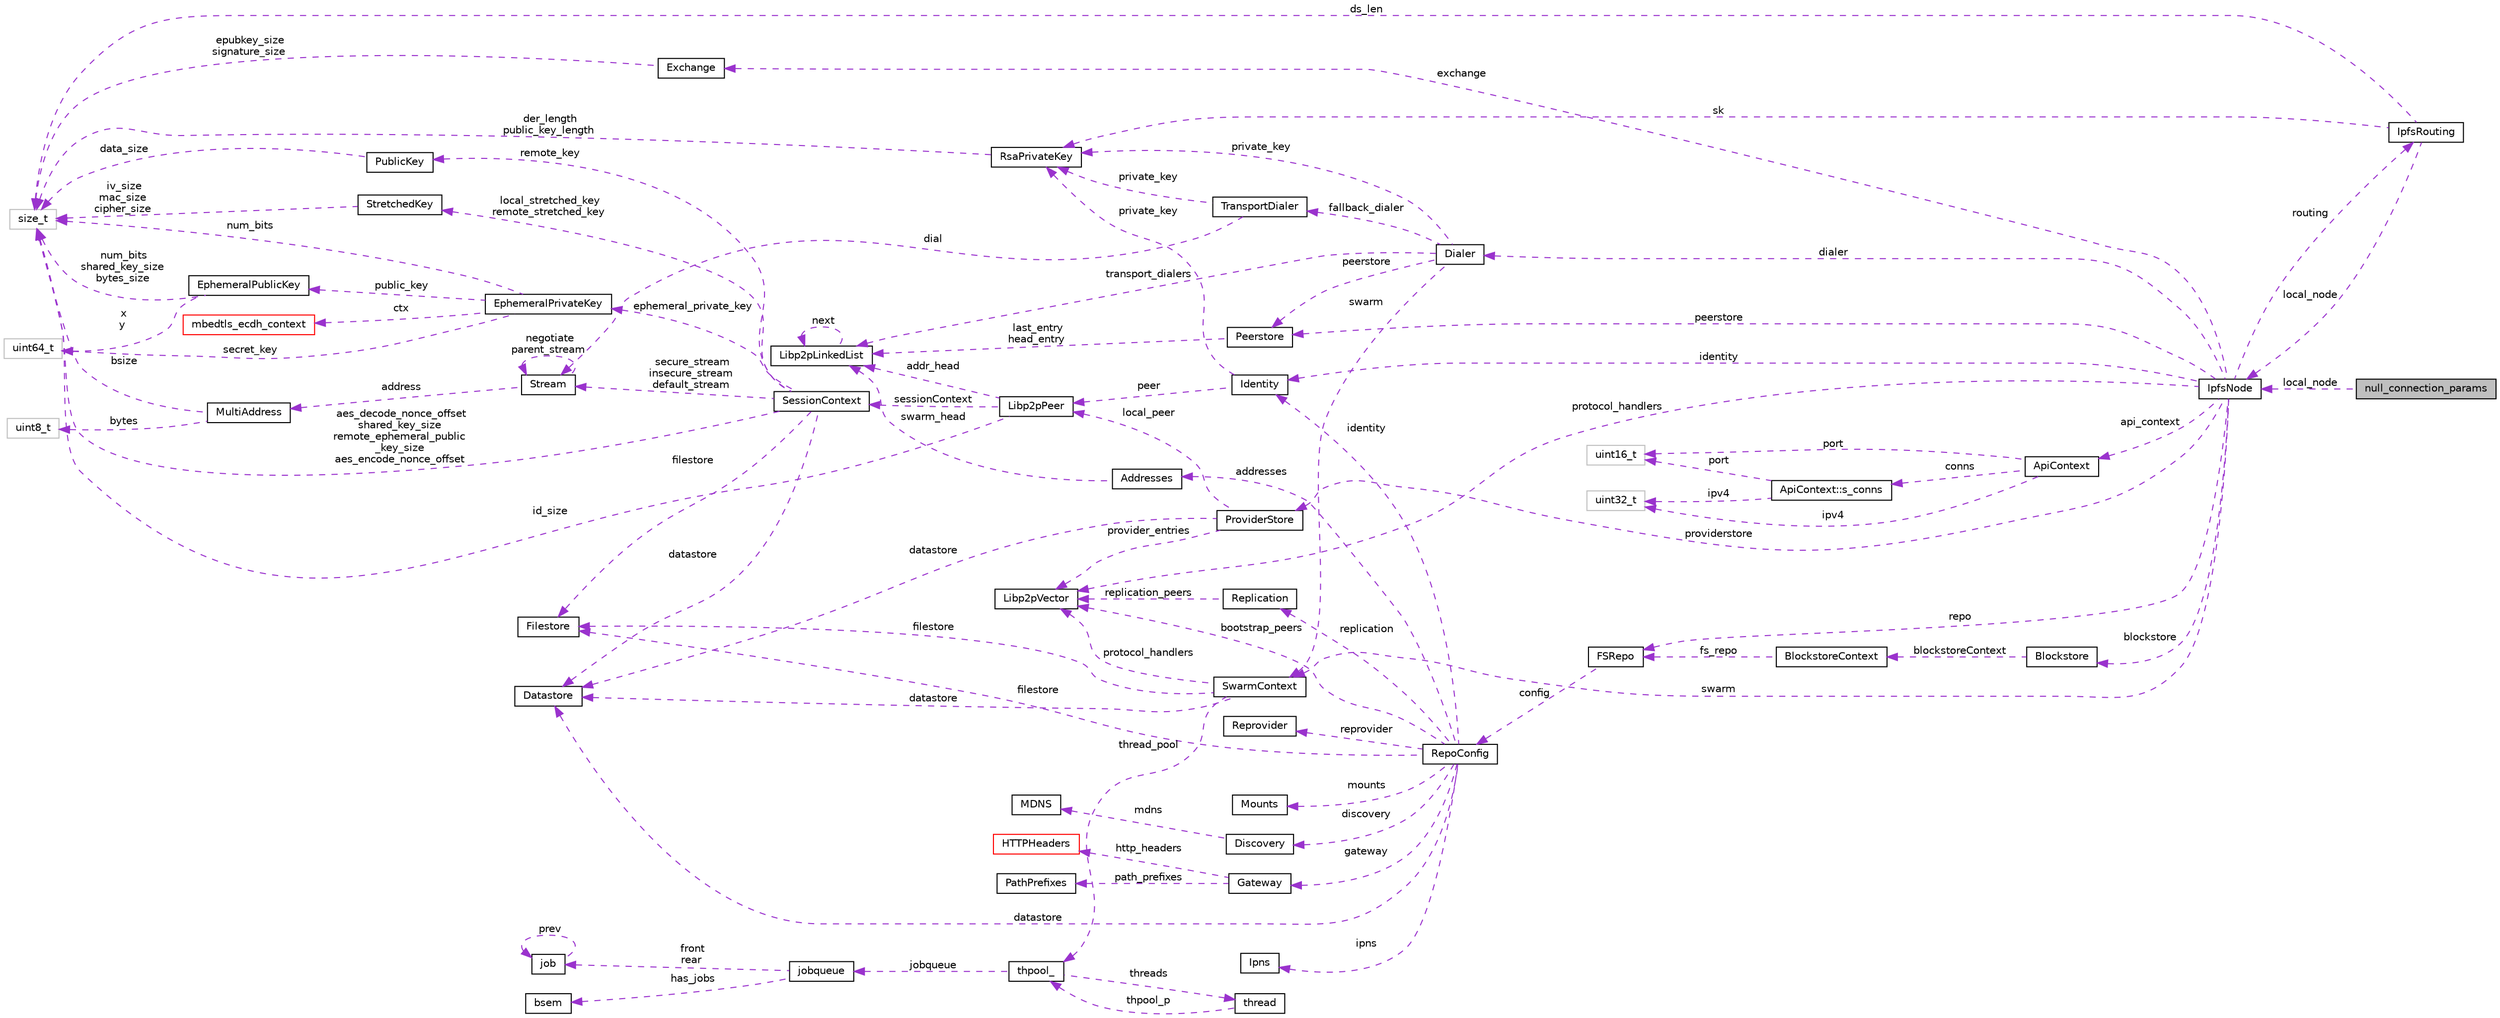 digraph "null_connection_params"
{
  edge [fontname="Helvetica",fontsize="10",labelfontname="Helvetica",labelfontsize="10"];
  node [fontname="Helvetica",fontsize="10",shape=record];
  rankdir="LR";
  Node1 [label="null_connection_params",height=0.2,width=0.4,color="black", fillcolor="grey75", style="filled", fontcolor="black"];
  Node2 -> Node1 [dir="back",color="darkorchid3",fontsize="10",style="dashed",label=" local_node" ,fontname="Helvetica"];
  Node2 [label="IpfsNode",height=0.2,width=0.4,color="black", fillcolor="white", style="filled",URL="$struct_ipfs_node.html"];
  Node3 -> Node2 [dir="back",color="darkorchid3",fontsize="10",style="dashed",label=" protocol_handlers" ,fontname="Helvetica"];
  Node3 [label="Libp2pVector",height=0.2,width=0.4,color="black", fillcolor="white", style="filled",URL="$struct_libp2p_vector.html"];
  Node4 -> Node2 [dir="back",color="darkorchid3",fontsize="10",style="dashed",label=" identity" ,fontname="Helvetica"];
  Node4 [label="Identity",height=0.2,width=0.4,color="black", fillcolor="white", style="filled",URL="$struct_identity.html"];
  Node5 -> Node4 [dir="back",color="darkorchid3",fontsize="10",style="dashed",label=" peer" ,fontname="Helvetica"];
  Node5 [label="Libp2pPeer",height=0.2,width=0.4,color="black", fillcolor="white", style="filled",URL="$struct_libp2p_peer.html"];
  Node6 -> Node5 [dir="back",color="darkorchid3",fontsize="10",style="dashed",label=" sessionContext" ,fontname="Helvetica"];
  Node6 [label="SessionContext",height=0.2,width=0.4,color="black", fillcolor="white", style="filled",URL="$struct_session_context.html"];
  Node7 -> Node6 [dir="back",color="darkorchid3",fontsize="10",style="dashed",label=" ephemeral_private_key" ,fontname="Helvetica"];
  Node7 [label="EphemeralPrivateKey",height=0.2,width=0.4,color="black", fillcolor="white", style="filled",URL="$struct_ephemeral_private_key.html"];
  Node8 -> Node7 [dir="back",color="darkorchid3",fontsize="10",style="dashed",label=" secret_key" ,fontname="Helvetica"];
  Node8 [label="uint64_t",height=0.2,width=0.4,color="grey75", fillcolor="white", style="filled"];
  Node9 -> Node7 [dir="back",color="darkorchid3",fontsize="10",style="dashed",label=" public_key" ,fontname="Helvetica"];
  Node9 [label="EphemeralPublicKey",height=0.2,width=0.4,color="black", fillcolor="white", style="filled",URL="$struct_ephemeral_public_key.html"];
  Node8 -> Node9 [dir="back",color="darkorchid3",fontsize="10",style="dashed",label=" x\ny" ,fontname="Helvetica"];
  Node10 -> Node9 [dir="back",color="darkorchid3",fontsize="10",style="dashed",label=" num_bits\nshared_key_size\nbytes_size" ,fontname="Helvetica"];
  Node10 [label="size_t",height=0.2,width=0.4,color="grey75", fillcolor="white", style="filled"];
  Node10 -> Node7 [dir="back",color="darkorchid3",fontsize="10",style="dashed",label=" num_bits" ,fontname="Helvetica"];
  Node11 -> Node7 [dir="back",color="darkorchid3",fontsize="10",style="dashed",label=" ctx" ,fontname="Helvetica"];
  Node11 [label="mbedtls_ecdh_context",height=0.2,width=0.4,color="red", fillcolor="white", style="filled",URL="$structmbedtls__ecdh__context.html",tooltip="ECDH context structure. "];
  Node16 -> Node6 [dir="back",color="darkorchid3",fontsize="10",style="dashed",label=" local_stretched_key\nremote_stretched_key" ,fontname="Helvetica"];
  Node16 [label="StretchedKey",height=0.2,width=0.4,color="black", fillcolor="white", style="filled",URL="$struct_stretched_key.html"];
  Node10 -> Node16 [dir="back",color="darkorchid3",fontsize="10",style="dashed",label=" iv_size\nmac_size\ncipher_size" ,fontname="Helvetica"];
  Node17 -> Node6 [dir="back",color="darkorchid3",fontsize="10",style="dashed",label=" remote_key" ,fontname="Helvetica"];
  Node17 [label="PublicKey",height=0.2,width=0.4,color="black", fillcolor="white", style="filled",URL="$struct_public_key.html"];
  Node10 -> Node17 [dir="back",color="darkorchid3",fontsize="10",style="dashed",label=" data_size" ,fontname="Helvetica"];
  Node18 -> Node6 [dir="back",color="darkorchid3",fontsize="10",style="dashed",label=" filestore" ,fontname="Helvetica"];
  Node18 [label="Filestore",height=0.2,width=0.4,color="black", fillcolor="white", style="filled",URL="$struct_filestore.html"];
  Node10 -> Node6 [dir="back",color="darkorchid3",fontsize="10",style="dashed",label=" aes_decode_nonce_offset\nshared_key_size\nremote_ephemeral_public\l_key_size\naes_encode_nonce_offset" ,fontname="Helvetica"];
  Node19 -> Node6 [dir="back",color="darkorchid3",fontsize="10",style="dashed",label=" datastore" ,fontname="Helvetica"];
  Node19 [label="Datastore",height=0.2,width=0.4,color="black", fillcolor="white", style="filled",URL="$struct_datastore.html"];
  Node20 -> Node6 [dir="back",color="darkorchid3",fontsize="10",style="dashed",label=" secure_stream\ninsecure_stream\ndefault_stream" ,fontname="Helvetica"];
  Node20 [label="Stream",height=0.2,width=0.4,color="black", fillcolor="white", style="filled",URL="$struct_stream.html"];
  Node21 -> Node20 [dir="back",color="darkorchid3",fontsize="10",style="dashed",label=" address" ,fontname="Helvetica"];
  Node21 [label="MultiAddress",height=0.2,width=0.4,color="black", fillcolor="white", style="filled",URL="$struct_multi_address.html"];
  Node22 -> Node21 [dir="back",color="darkorchid3",fontsize="10",style="dashed",label=" bytes" ,fontname="Helvetica"];
  Node22 [label="uint8_t",height=0.2,width=0.4,color="grey75", fillcolor="white", style="filled"];
  Node10 -> Node21 [dir="back",color="darkorchid3",fontsize="10",style="dashed",label=" bsize" ,fontname="Helvetica"];
  Node20 -> Node20 [dir="back",color="darkorchid3",fontsize="10",style="dashed",label=" negotiate\nparent_stream" ,fontname="Helvetica"];
  Node23 -> Node5 [dir="back",color="darkorchid3",fontsize="10",style="dashed",label=" addr_head" ,fontname="Helvetica"];
  Node23 [label="Libp2pLinkedList",height=0.2,width=0.4,color="black", fillcolor="white", style="filled",URL="$struct_libp2p_linked_list.html"];
  Node23 -> Node23 [dir="back",color="darkorchid3",fontsize="10",style="dashed",label=" next" ,fontname="Helvetica"];
  Node10 -> Node5 [dir="back",color="darkorchid3",fontsize="10",style="dashed",label=" id_size" ,fontname="Helvetica"];
  Node24 -> Node4 [dir="back",color="darkorchid3",fontsize="10",style="dashed",label=" private_key" ,fontname="Helvetica"];
  Node24 [label="RsaPrivateKey",height=0.2,width=0.4,color="black", fillcolor="white", style="filled",URL="$struct_rsa_private_key.html"];
  Node10 -> Node24 [dir="back",color="darkorchid3",fontsize="10",style="dashed",label=" der_length\npublic_key_length" ,fontname="Helvetica"];
  Node25 -> Node2 [dir="back",color="darkorchid3",fontsize="10",style="dashed",label=" routing" ,fontname="Helvetica"];
  Node25 [label="IpfsRouting",height=0.2,width=0.4,color="black", fillcolor="white", style="filled",URL="$struct_ipfs_routing.html"];
  Node2 -> Node25 [dir="back",color="darkorchid3",fontsize="10",style="dashed",label=" local_node" ,fontname="Helvetica"];
  Node24 -> Node25 [dir="back",color="darkorchid3",fontsize="10",style="dashed",label=" sk" ,fontname="Helvetica"];
  Node10 -> Node25 [dir="back",color="darkorchid3",fontsize="10",style="dashed",label=" ds_len" ,fontname="Helvetica"];
  Node26 -> Node2 [dir="back",color="darkorchid3",fontsize="10",style="dashed",label=" providerstore" ,fontname="Helvetica"];
  Node26 [label="ProviderStore",height=0.2,width=0.4,color="black", fillcolor="white", style="filled",URL="$struct_provider_store.html"];
  Node3 -> Node26 [dir="back",color="darkorchid3",fontsize="10",style="dashed",label=" provider_entries" ,fontname="Helvetica"];
  Node5 -> Node26 [dir="back",color="darkorchid3",fontsize="10",style="dashed",label=" local_peer" ,fontname="Helvetica"];
  Node19 -> Node26 [dir="back",color="darkorchid3",fontsize="10",style="dashed",label=" datastore" ,fontname="Helvetica"];
  Node27 -> Node2 [dir="back",color="darkorchid3",fontsize="10",style="dashed",label=" dialer" ,fontname="Helvetica"];
  Node27 [label="Dialer",height=0.2,width=0.4,color="black", fillcolor="white", style="filled",URL="$struct_dialer.html"];
  Node28 -> Node27 [dir="back",color="darkorchid3",fontsize="10",style="dashed",label=" fallback_dialer" ,fontname="Helvetica"];
  Node28 [label="TransportDialer",height=0.2,width=0.4,color="black", fillcolor="white", style="filled",URL="$struct_transport_dialer.html"];
  Node24 -> Node28 [dir="back",color="darkorchid3",fontsize="10",style="dashed",label=" private_key" ,fontname="Helvetica"];
  Node20 -> Node28 [dir="back",color="darkorchid3",fontsize="10",style="dashed",label=" dial" ,fontname="Helvetica"];
  Node23 -> Node27 [dir="back",color="darkorchid3",fontsize="10",style="dashed",label=" transport_dialers" ,fontname="Helvetica"];
  Node24 -> Node27 [dir="back",color="darkorchid3",fontsize="10",style="dashed",label=" private_key" ,fontname="Helvetica"];
  Node29 -> Node27 [dir="back",color="darkorchid3",fontsize="10",style="dashed",label=" swarm" ,fontname="Helvetica"];
  Node29 [label="SwarmContext",height=0.2,width=0.4,color="black", fillcolor="white", style="filled",URL="$struct_swarm_context.html"];
  Node3 -> Node29 [dir="back",color="darkorchid3",fontsize="10",style="dashed",label=" protocol_handlers" ,fontname="Helvetica"];
  Node18 -> Node29 [dir="back",color="darkorchid3",fontsize="10",style="dashed",label=" filestore" ,fontname="Helvetica"];
  Node30 -> Node29 [dir="back",color="darkorchid3",fontsize="10",style="dashed",label=" thread_pool" ,fontname="Helvetica"];
  Node30 [label="thpool_",height=0.2,width=0.4,color="black", fillcolor="white", style="filled",URL="$structthpool__.html"];
  Node31 -> Node30 [dir="back",color="darkorchid3",fontsize="10",style="dashed",label=" threads" ,fontname="Helvetica"];
  Node31 [label="thread",height=0.2,width=0.4,color="black", fillcolor="white", style="filled",URL="$structthread.html"];
  Node30 -> Node31 [dir="back",color="darkorchid3",fontsize="10",style="dashed",label=" thpool_p" ,fontname="Helvetica"];
  Node32 -> Node30 [dir="back",color="darkorchid3",fontsize="10",style="dashed",label=" jobqueue" ,fontname="Helvetica"];
  Node32 [label="jobqueue",height=0.2,width=0.4,color="black", fillcolor="white", style="filled",URL="$structjobqueue.html"];
  Node33 -> Node32 [dir="back",color="darkorchid3",fontsize="10",style="dashed",label=" has_jobs" ,fontname="Helvetica"];
  Node33 [label="bsem",height=0.2,width=0.4,color="black", fillcolor="white", style="filled",URL="$structbsem.html"];
  Node34 -> Node32 [dir="back",color="darkorchid3",fontsize="10",style="dashed",label=" front\nrear" ,fontname="Helvetica"];
  Node34 [label="job",height=0.2,width=0.4,color="black", fillcolor="white", style="filled",URL="$structjob.html"];
  Node34 -> Node34 [dir="back",color="darkorchid3",fontsize="10",style="dashed",label=" prev" ,fontname="Helvetica"];
  Node19 -> Node29 [dir="back",color="darkorchid3",fontsize="10",style="dashed",label=" datastore" ,fontname="Helvetica"];
  Node35 -> Node27 [dir="back",color="darkorchid3",fontsize="10",style="dashed",label=" peerstore" ,fontname="Helvetica"];
  Node35 [label="Peerstore",height=0.2,width=0.4,color="black", fillcolor="white", style="filled",URL="$struct_peerstore.html"];
  Node23 -> Node35 [dir="back",color="darkorchid3",fontsize="10",style="dashed",label=" last_entry\nhead_entry" ,fontname="Helvetica"];
  Node36 -> Node2 [dir="back",color="darkorchid3",fontsize="10",style="dashed",label=" repo" ,fontname="Helvetica"];
  Node36 [label="FSRepo",height=0.2,width=0.4,color="black", fillcolor="white", style="filled",URL="$struct_f_s_repo.html"];
  Node37 -> Node36 [dir="back",color="darkorchid3",fontsize="10",style="dashed",label=" config" ,fontname="Helvetica"];
  Node37 [label="RepoConfig",height=0.2,width=0.4,color="black", fillcolor="white", style="filled",URL="$struct_repo_config.html"];
  Node3 -> Node37 [dir="back",color="darkorchid3",fontsize="10",style="dashed",label=" bootstrap_peers" ,fontname="Helvetica"];
  Node4 -> Node37 [dir="back",color="darkorchid3",fontsize="10",style="dashed",label=" identity" ,fontname="Helvetica"];
  Node38 -> Node37 [dir="back",color="darkorchid3",fontsize="10",style="dashed",label=" reprovider" ,fontname="Helvetica"];
  Node38 [label="Reprovider",height=0.2,width=0.4,color="black", fillcolor="white", style="filled",URL="$struct_reprovider.html"];
  Node39 -> Node37 [dir="back",color="darkorchid3",fontsize="10",style="dashed",label=" discovery" ,fontname="Helvetica"];
  Node39 [label="Discovery",height=0.2,width=0.4,color="black", fillcolor="white", style="filled",URL="$struct_discovery.html"];
  Node40 -> Node39 [dir="back",color="darkorchid3",fontsize="10",style="dashed",label=" mdns" ,fontname="Helvetica"];
  Node40 [label="MDNS",height=0.2,width=0.4,color="black", fillcolor="white", style="filled",URL="$struct_m_d_n_s.html"];
  Node41 -> Node37 [dir="back",color="darkorchid3",fontsize="10",style="dashed",label=" mounts" ,fontname="Helvetica"];
  Node41 [label="Mounts",height=0.2,width=0.4,color="black", fillcolor="white", style="filled",URL="$struct_mounts.html"];
  Node42 -> Node37 [dir="back",color="darkorchid3",fontsize="10",style="dashed",label=" ipns" ,fontname="Helvetica"];
  Node42 [label="Ipns",height=0.2,width=0.4,color="black", fillcolor="white", style="filled",URL="$struct_ipns.html"];
  Node18 -> Node37 [dir="back",color="darkorchid3",fontsize="10",style="dashed",label=" filestore" ,fontname="Helvetica"];
  Node43 -> Node37 [dir="back",color="darkorchid3",fontsize="10",style="dashed",label=" addresses" ,fontname="Helvetica"];
  Node43 [label="Addresses",height=0.2,width=0.4,color="black", fillcolor="white", style="filled",URL="$struct_addresses.html"];
  Node23 -> Node43 [dir="back",color="darkorchid3",fontsize="10",style="dashed",label=" swarm_head" ,fontname="Helvetica"];
  Node44 -> Node37 [dir="back",color="darkorchid3",fontsize="10",style="dashed",label=" replication" ,fontname="Helvetica"];
  Node44 [label="Replication",height=0.2,width=0.4,color="black", fillcolor="white", style="filled",URL="$struct_replication.html"];
  Node3 -> Node44 [dir="back",color="darkorchid3",fontsize="10",style="dashed",label=" replication_peers" ,fontname="Helvetica"];
  Node45 -> Node37 [dir="back",color="darkorchid3",fontsize="10",style="dashed",label=" gateway" ,fontname="Helvetica"];
  Node45 [label="Gateway",height=0.2,width=0.4,color="black", fillcolor="white", style="filled",URL="$struct_gateway.html"];
  Node46 -> Node45 [dir="back",color="darkorchid3",fontsize="10",style="dashed",label=" http_headers" ,fontname="Helvetica"];
  Node46 [label="HTTPHeaders",height=0.2,width=0.4,color="red", fillcolor="white", style="filled",URL="$struct_h_t_t_p_headers.html"];
  Node48 -> Node45 [dir="back",color="darkorchid3",fontsize="10",style="dashed",label=" path_prefixes" ,fontname="Helvetica"];
  Node48 [label="PathPrefixes",height=0.2,width=0.4,color="black", fillcolor="white", style="filled",URL="$struct_path_prefixes.html"];
  Node19 -> Node37 [dir="back",color="darkorchid3",fontsize="10",style="dashed",label=" datastore" ,fontname="Helvetica"];
  Node29 -> Node2 [dir="back",color="darkorchid3",fontsize="10",style="dashed",label=" swarm" ,fontname="Helvetica"];
  Node49 -> Node2 [dir="back",color="darkorchid3",fontsize="10",style="dashed",label=" api_context" ,fontname="Helvetica"];
  Node49 [label="ApiContext",height=0.2,width=0.4,color="black", fillcolor="white", style="filled",URL="$struct_api_context.html"];
  Node15 -> Node49 [dir="back",color="darkorchid3",fontsize="10",style="dashed",label=" ipv4" ,fontname="Helvetica"];
  Node15 [label="uint32_t",height=0.2,width=0.4,color="grey75", fillcolor="white", style="filled"];
  Node50 -> Node49 [dir="back",color="darkorchid3",fontsize="10",style="dashed",label=" port" ,fontname="Helvetica"];
  Node50 [label="uint16_t",height=0.2,width=0.4,color="grey75", fillcolor="white", style="filled"];
  Node51 -> Node49 [dir="back",color="darkorchid3",fontsize="10",style="dashed",label=" conns" ,fontname="Helvetica"];
  Node51 [label="ApiContext::s_conns",height=0.2,width=0.4,color="black", fillcolor="white", style="filled",URL="$struct_api_context_1_1s__conns.html"];
  Node15 -> Node51 [dir="back",color="darkorchid3",fontsize="10",style="dashed",label=" ipv4" ,fontname="Helvetica"];
  Node50 -> Node51 [dir="back",color="darkorchid3",fontsize="10",style="dashed",label=" port" ,fontname="Helvetica"];
  Node52 -> Node2 [dir="back",color="darkorchid3",fontsize="10",style="dashed",label=" exchange" ,fontname="Helvetica"];
  Node52 [label="Exchange",height=0.2,width=0.4,color="black", fillcolor="white", style="filled",URL="$struct_exchange.html"];
  Node10 -> Node52 [dir="back",color="darkorchid3",fontsize="10",style="dashed",label=" epubkey_size\nsignature_size" ,fontname="Helvetica"];
  Node53 -> Node2 [dir="back",color="darkorchid3",fontsize="10",style="dashed",label=" blockstore" ,fontname="Helvetica"];
  Node53 [label="Blockstore",height=0.2,width=0.4,color="black", fillcolor="white", style="filled",URL="$struct_blockstore.html"];
  Node54 -> Node53 [dir="back",color="darkorchid3",fontsize="10",style="dashed",label=" blockstoreContext" ,fontname="Helvetica"];
  Node54 [label="BlockstoreContext",height=0.2,width=0.4,color="black", fillcolor="white", style="filled",URL="$struct_blockstore_context.html"];
  Node36 -> Node54 [dir="back",color="darkorchid3",fontsize="10",style="dashed",label=" fs_repo" ,fontname="Helvetica"];
  Node35 -> Node2 [dir="back",color="darkorchid3",fontsize="10",style="dashed",label=" peerstore" ,fontname="Helvetica"];
}
